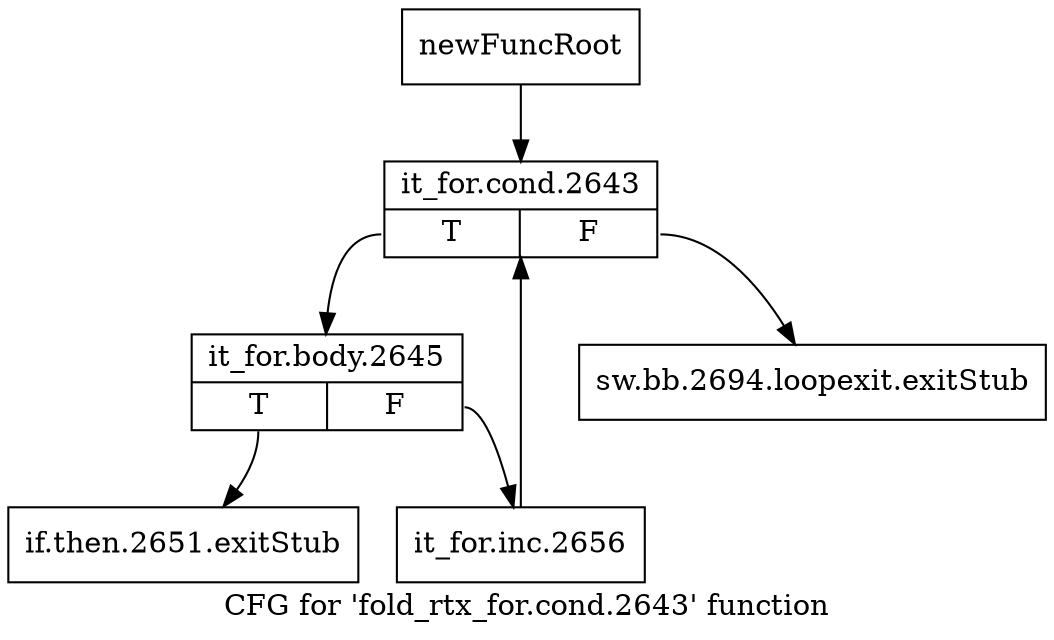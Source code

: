 digraph "CFG for 'fold_rtx_for.cond.2643' function" {
	label="CFG for 'fold_rtx_for.cond.2643' function";

	Node0xa951fc0 [shape=record,label="{newFuncRoot}"];
	Node0xa951fc0 -> Node0xa9520b0;
	Node0xa952010 [shape=record,label="{sw.bb.2694.loopexit.exitStub}"];
	Node0xa952060 [shape=record,label="{if.then.2651.exitStub}"];
	Node0xa9520b0 [shape=record,label="{it_for.cond.2643|{<s0>T|<s1>F}}"];
	Node0xa9520b0:s0 -> Node0xa952100;
	Node0xa9520b0:s1 -> Node0xa952010;
	Node0xa952100 [shape=record,label="{it_for.body.2645|{<s0>T|<s1>F}}"];
	Node0xa952100:s0 -> Node0xa952060;
	Node0xa952100:s1 -> Node0xa952150;
	Node0xa952150 [shape=record,label="{it_for.inc.2656}"];
	Node0xa952150 -> Node0xa9520b0;
}
